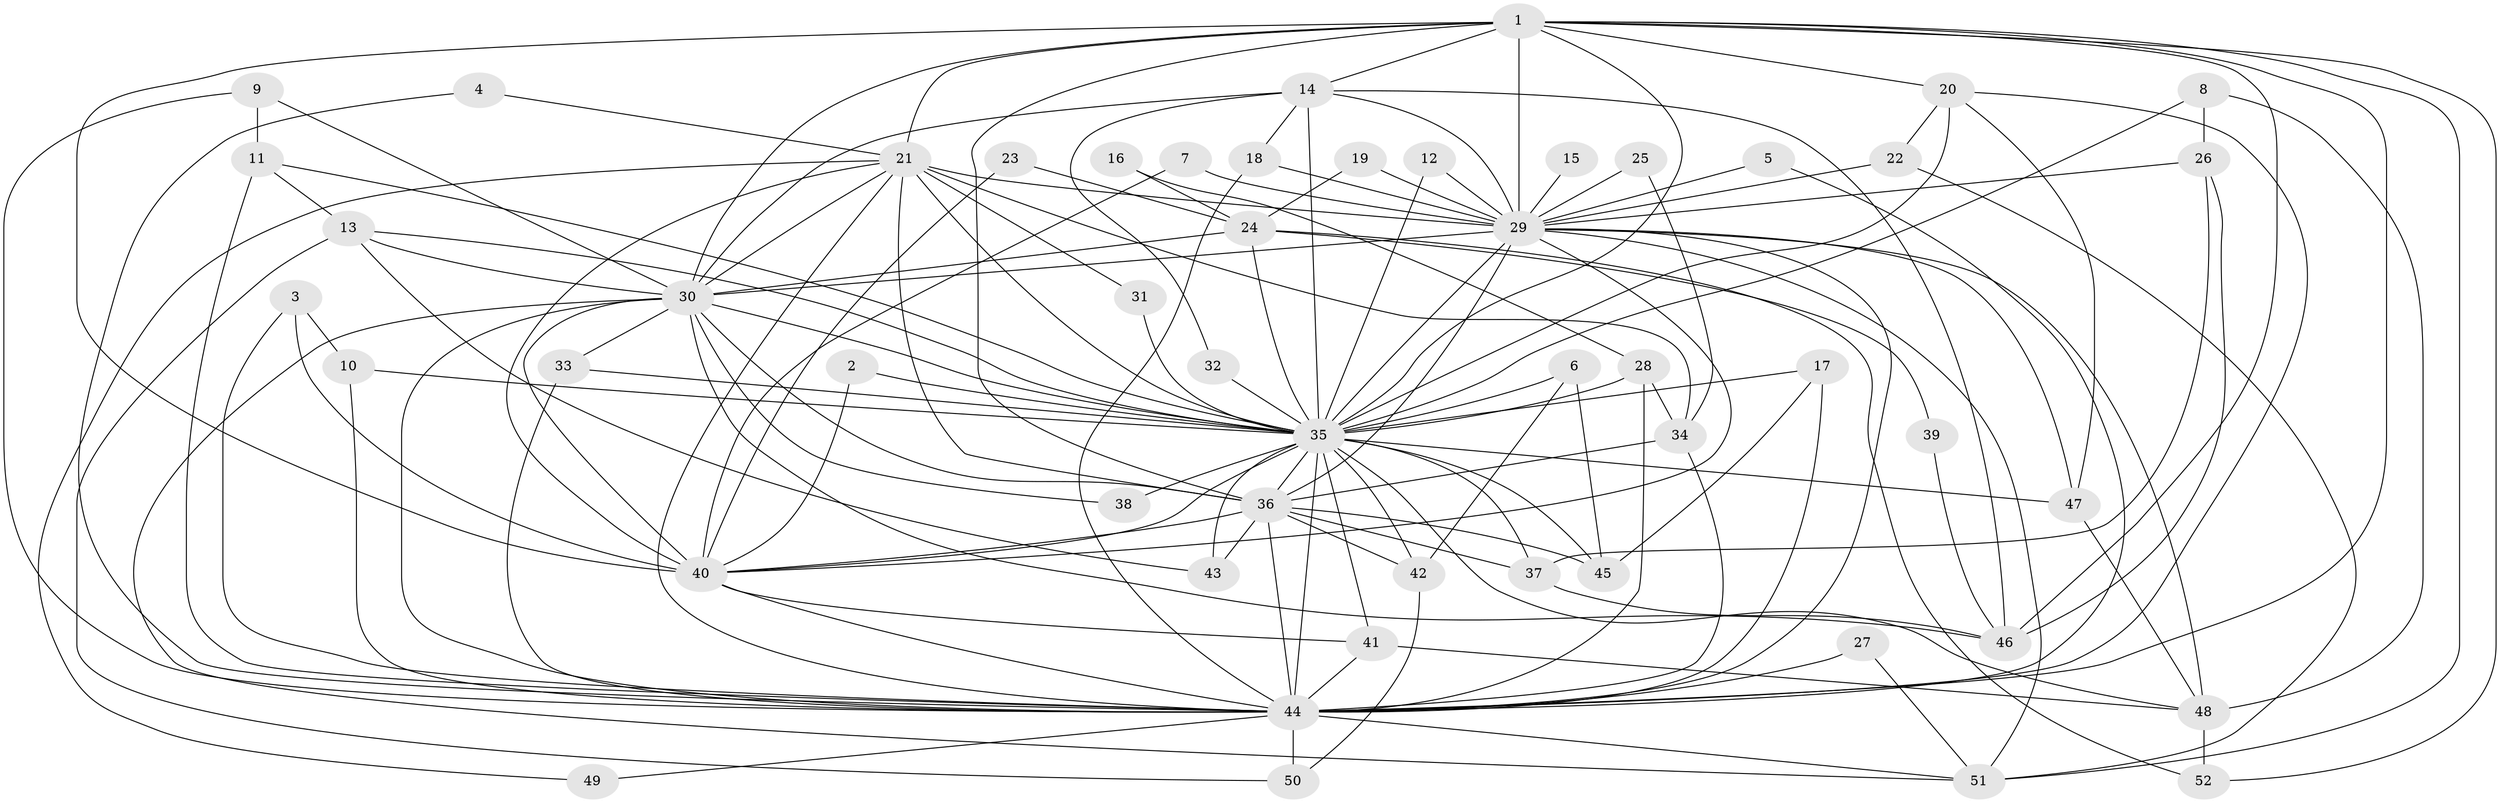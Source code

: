 // original degree distribution, {25: 0.009615384615384616, 14: 0.009615384615384616, 38: 0.009615384615384616, 22: 0.009615384615384616, 16: 0.038461538461538464, 29: 0.009615384615384616, 15: 0.009615384615384616, 4: 0.038461538461538464, 2: 0.5961538461538461, 3: 0.15384615384615385, 7: 0.019230769230769232, 5: 0.057692307692307696, 6: 0.028846153846153848, 9: 0.009615384615384616}
// Generated by graph-tools (version 1.1) at 2025/36/03/04/25 23:36:36]
// undirected, 52 vertices, 141 edges
graph export_dot {
  node [color=gray90,style=filled];
  1;
  2;
  3;
  4;
  5;
  6;
  7;
  8;
  9;
  10;
  11;
  12;
  13;
  14;
  15;
  16;
  17;
  18;
  19;
  20;
  21;
  22;
  23;
  24;
  25;
  26;
  27;
  28;
  29;
  30;
  31;
  32;
  33;
  34;
  35;
  36;
  37;
  38;
  39;
  40;
  41;
  42;
  43;
  44;
  45;
  46;
  47;
  48;
  49;
  50;
  51;
  52;
  1 -- 14 [weight=1.0];
  1 -- 20 [weight=1.0];
  1 -- 21 [weight=3.0];
  1 -- 29 [weight=3.0];
  1 -- 30 [weight=3.0];
  1 -- 35 [weight=5.0];
  1 -- 36 [weight=3.0];
  1 -- 40 [weight=3.0];
  1 -- 44 [weight=3.0];
  1 -- 46 [weight=1.0];
  1 -- 51 [weight=1.0];
  1 -- 52 [weight=1.0];
  2 -- 35 [weight=1.0];
  2 -- 40 [weight=1.0];
  3 -- 10 [weight=1.0];
  3 -- 40 [weight=1.0];
  3 -- 44 [weight=1.0];
  4 -- 21 [weight=1.0];
  4 -- 44 [weight=1.0];
  5 -- 29 [weight=1.0];
  5 -- 44 [weight=1.0];
  6 -- 35 [weight=1.0];
  6 -- 42 [weight=1.0];
  6 -- 45 [weight=1.0];
  7 -- 29 [weight=1.0];
  7 -- 40 [weight=1.0];
  8 -- 26 [weight=1.0];
  8 -- 35 [weight=1.0];
  8 -- 48 [weight=1.0];
  9 -- 11 [weight=1.0];
  9 -- 30 [weight=1.0];
  9 -- 44 [weight=1.0];
  10 -- 35 [weight=1.0];
  10 -- 44 [weight=1.0];
  11 -- 13 [weight=1.0];
  11 -- 35 [weight=1.0];
  11 -- 44 [weight=2.0];
  12 -- 29 [weight=1.0];
  12 -- 35 [weight=1.0];
  13 -- 30 [weight=1.0];
  13 -- 35 [weight=1.0];
  13 -- 43 [weight=1.0];
  13 -- 50 [weight=1.0];
  14 -- 18 [weight=1.0];
  14 -- 29 [weight=1.0];
  14 -- 30 [weight=1.0];
  14 -- 32 [weight=1.0];
  14 -- 35 [weight=1.0];
  14 -- 46 [weight=1.0];
  15 -- 29 [weight=1.0];
  16 -- 24 [weight=1.0];
  16 -- 28 [weight=1.0];
  17 -- 35 [weight=1.0];
  17 -- 44 [weight=1.0];
  17 -- 45 [weight=1.0];
  18 -- 29 [weight=1.0];
  18 -- 44 [weight=1.0];
  19 -- 24 [weight=1.0];
  19 -- 29 [weight=1.0];
  20 -- 22 [weight=1.0];
  20 -- 35 [weight=1.0];
  20 -- 44 [weight=1.0];
  20 -- 47 [weight=1.0];
  21 -- 29 [weight=1.0];
  21 -- 30 [weight=1.0];
  21 -- 31 [weight=1.0];
  21 -- 34 [weight=1.0];
  21 -- 35 [weight=3.0];
  21 -- 36 [weight=1.0];
  21 -- 40 [weight=1.0];
  21 -- 44 [weight=1.0];
  21 -- 49 [weight=1.0];
  22 -- 29 [weight=1.0];
  22 -- 51 [weight=1.0];
  23 -- 24 [weight=1.0];
  23 -- 40 [weight=1.0];
  24 -- 30 [weight=2.0];
  24 -- 35 [weight=1.0];
  24 -- 39 [weight=1.0];
  24 -- 52 [weight=1.0];
  25 -- 29 [weight=1.0];
  25 -- 34 [weight=1.0];
  26 -- 29 [weight=1.0];
  26 -- 37 [weight=1.0];
  26 -- 46 [weight=1.0];
  27 -- 44 [weight=1.0];
  27 -- 51 [weight=1.0];
  28 -- 34 [weight=1.0];
  28 -- 35 [weight=3.0];
  28 -- 44 [weight=1.0];
  29 -- 30 [weight=2.0];
  29 -- 35 [weight=2.0];
  29 -- 36 [weight=1.0];
  29 -- 40 [weight=1.0];
  29 -- 44 [weight=1.0];
  29 -- 47 [weight=1.0];
  29 -- 48 [weight=1.0];
  29 -- 51 [weight=1.0];
  30 -- 33 [weight=1.0];
  30 -- 35 [weight=3.0];
  30 -- 36 [weight=1.0];
  30 -- 38 [weight=1.0];
  30 -- 40 [weight=1.0];
  30 -- 44 [weight=2.0];
  30 -- 46 [weight=1.0];
  30 -- 51 [weight=1.0];
  31 -- 35 [weight=1.0];
  32 -- 35 [weight=2.0];
  33 -- 35 [weight=1.0];
  33 -- 44 [weight=1.0];
  34 -- 36 [weight=1.0];
  34 -- 44 [weight=1.0];
  35 -- 36 [weight=3.0];
  35 -- 37 [weight=1.0];
  35 -- 38 [weight=1.0];
  35 -- 40 [weight=3.0];
  35 -- 41 [weight=1.0];
  35 -- 42 [weight=1.0];
  35 -- 43 [weight=1.0];
  35 -- 44 [weight=2.0];
  35 -- 45 [weight=3.0];
  35 -- 47 [weight=1.0];
  35 -- 48 [weight=1.0];
  36 -- 37 [weight=1.0];
  36 -- 40 [weight=1.0];
  36 -- 42 [weight=1.0];
  36 -- 43 [weight=1.0];
  36 -- 44 [weight=1.0];
  36 -- 45 [weight=1.0];
  37 -- 46 [weight=1.0];
  39 -- 46 [weight=1.0];
  40 -- 41 [weight=1.0];
  40 -- 44 [weight=1.0];
  41 -- 44 [weight=1.0];
  41 -- 48 [weight=2.0];
  42 -- 50 [weight=1.0];
  44 -- 49 [weight=1.0];
  44 -- 50 [weight=1.0];
  44 -- 51 [weight=1.0];
  47 -- 48 [weight=1.0];
  48 -- 52 [weight=1.0];
}
